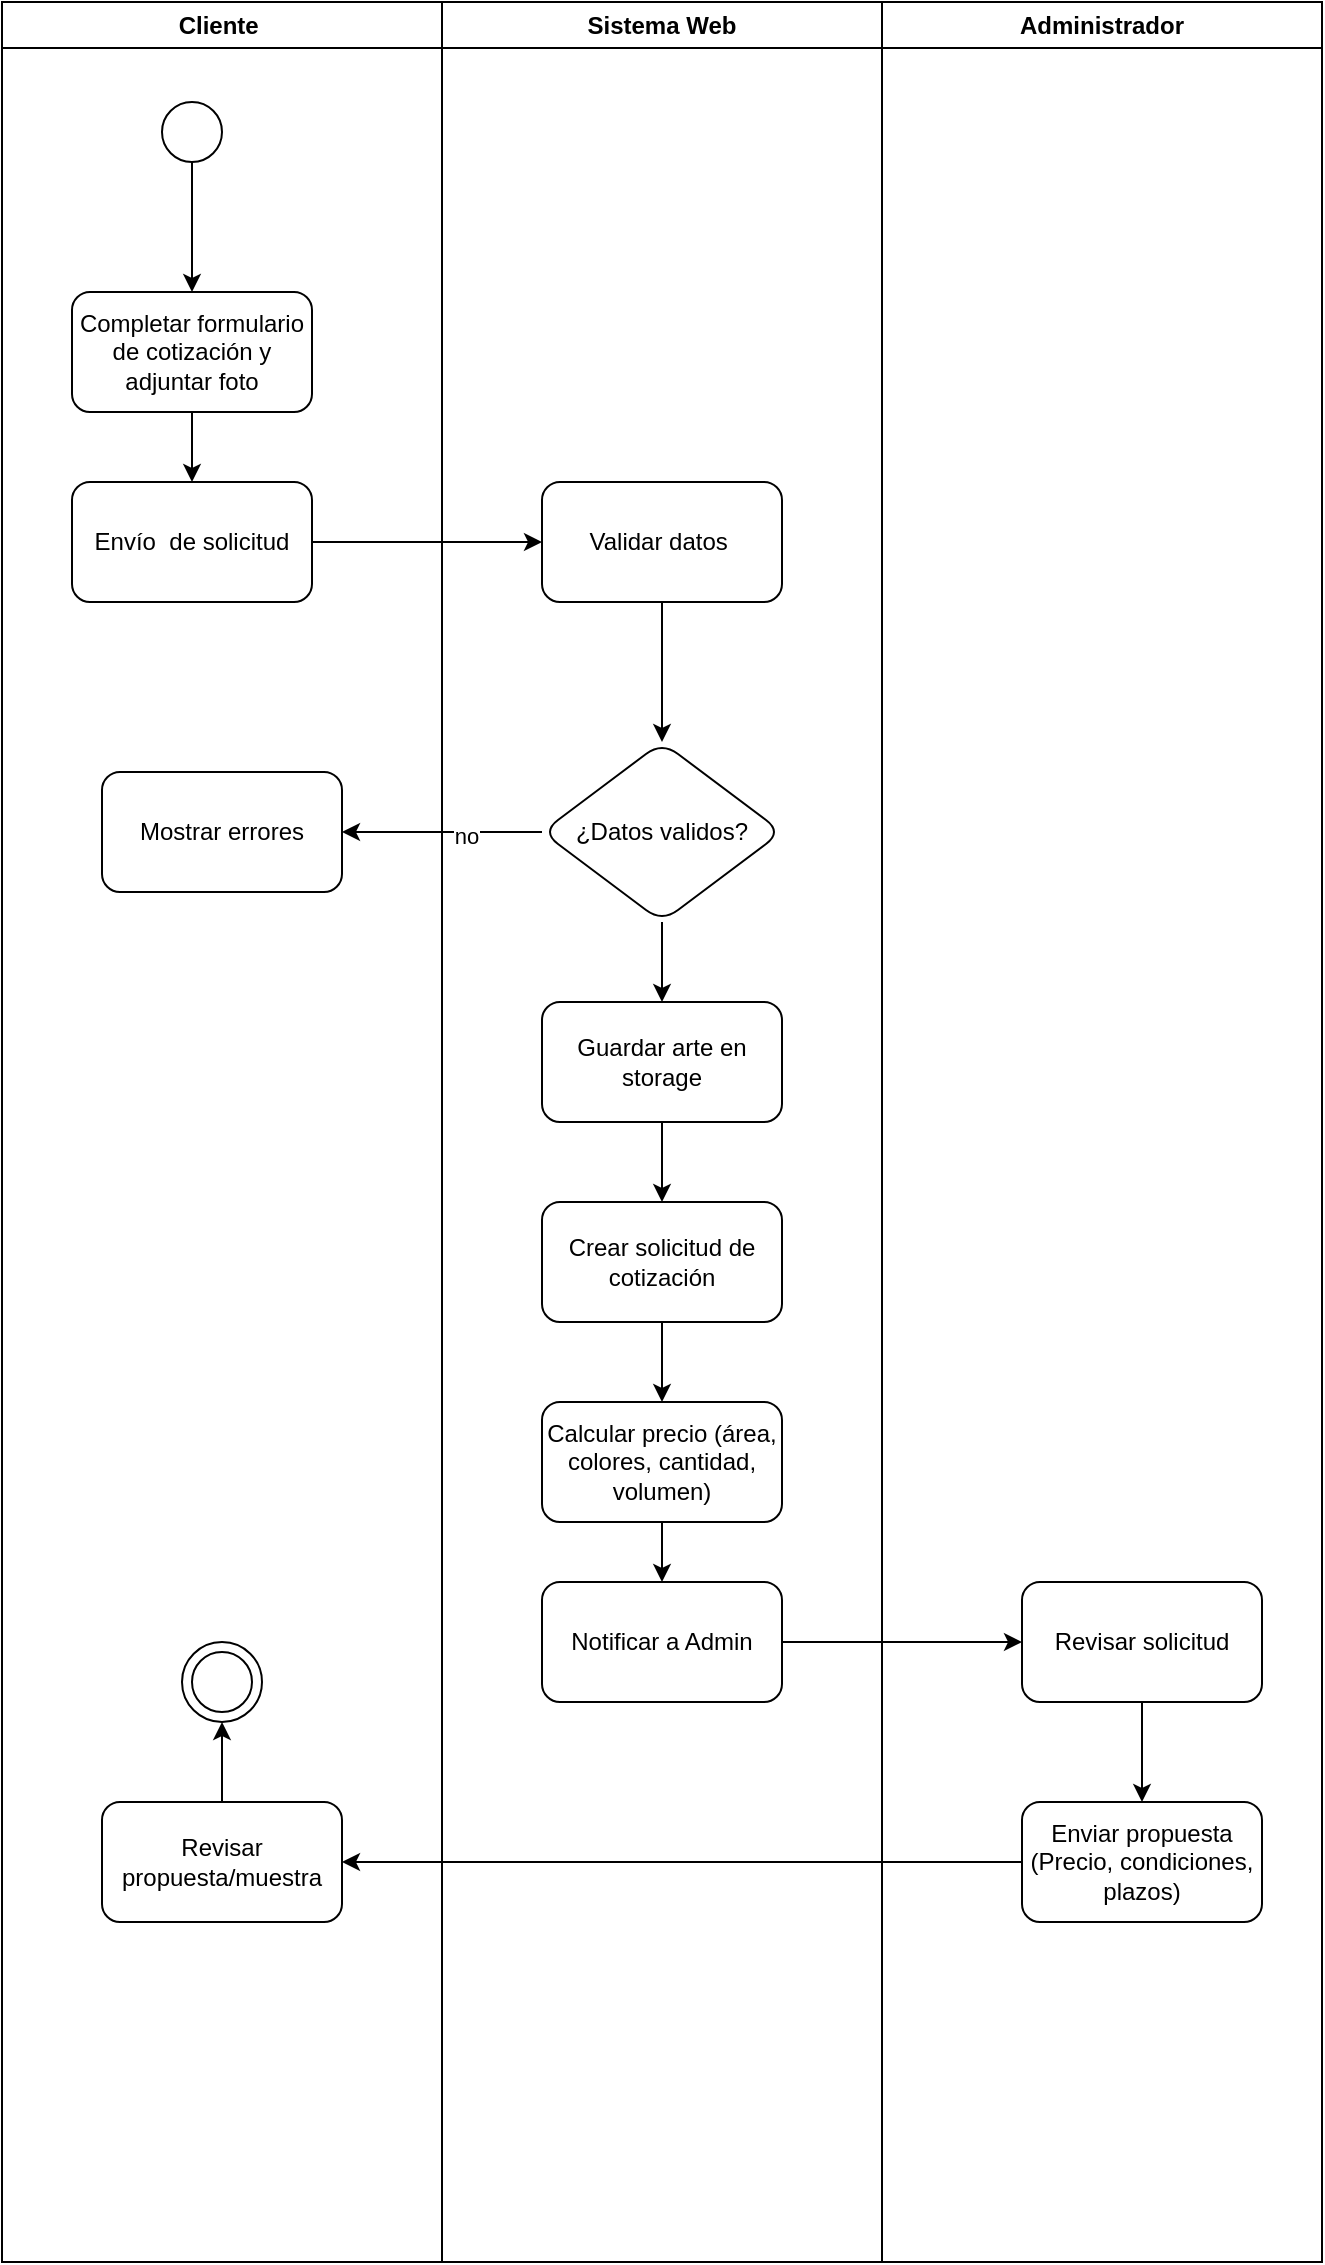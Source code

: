 <mxfile version="28.2.0">
  <diagram name="Página-1" id="C2McmHTMcghkWaj2xz4Y">
    <mxGraphModel grid="1" page="1" gridSize="10" guides="1" tooltips="1" connect="1" arrows="1" fold="1" pageScale="1" pageWidth="827" pageHeight="1169" math="0" shadow="0">
      <root>
        <mxCell id="0" />
        <mxCell id="1" parent="0" />
        <mxCell id="D2xvjAlod0kNGlaXnsn7-1" value="Cliente&amp;nbsp;" style="swimlane;whiteSpace=wrap;html=1;" vertex="1" parent="1">
          <mxGeometry x="130" y="100" width="220" height="1130" as="geometry" />
        </mxCell>
        <mxCell id="D2xvjAlod0kNGlaXnsn7-6" value="" style="edgeStyle=orthogonalEdgeStyle;rounded=0;orthogonalLoop=1;jettySize=auto;html=1;" edge="1" parent="D2xvjAlod0kNGlaXnsn7-1" source="D2xvjAlod0kNGlaXnsn7-4" target="D2xvjAlod0kNGlaXnsn7-5">
          <mxGeometry relative="1" as="geometry" />
        </mxCell>
        <mxCell id="D2xvjAlod0kNGlaXnsn7-4" value="" style="ellipse;whiteSpace=wrap;html=1;aspect=fixed;" vertex="1" parent="D2xvjAlod0kNGlaXnsn7-1">
          <mxGeometry x="80" y="50" width="30" height="30" as="geometry" />
        </mxCell>
        <mxCell id="D2xvjAlod0kNGlaXnsn7-8" value="" style="edgeStyle=orthogonalEdgeStyle;rounded=0;orthogonalLoop=1;jettySize=auto;html=1;" edge="1" parent="D2xvjAlod0kNGlaXnsn7-1" source="D2xvjAlod0kNGlaXnsn7-5" target="D2xvjAlod0kNGlaXnsn7-7">
          <mxGeometry relative="1" as="geometry" />
        </mxCell>
        <mxCell id="D2xvjAlod0kNGlaXnsn7-5" value="Completar formulario de cotización y adjuntar foto" style="rounded=1;whiteSpace=wrap;html=1;" vertex="1" parent="D2xvjAlod0kNGlaXnsn7-1">
          <mxGeometry x="35" y="145" width="120" height="60" as="geometry" />
        </mxCell>
        <mxCell id="D2xvjAlod0kNGlaXnsn7-7" value="Envío&amp;nbsp; de solicitud" style="rounded=1;whiteSpace=wrap;html=1;" vertex="1" parent="D2xvjAlod0kNGlaXnsn7-1">
          <mxGeometry x="35" y="240" width="120" height="60" as="geometry" />
        </mxCell>
        <mxCell id="D2xvjAlod0kNGlaXnsn7-15" value="Mostrar errores" style="rounded=1;whiteSpace=wrap;html=1;" vertex="1" parent="D2xvjAlod0kNGlaXnsn7-1">
          <mxGeometry x="50" y="385" width="120" height="60" as="geometry" />
        </mxCell>
        <mxCell id="D2xvjAlod0kNGlaXnsn7-43" style="edgeStyle=orthogonalEdgeStyle;rounded=0;orthogonalLoop=1;jettySize=auto;html=1;" edge="1" parent="D2xvjAlod0kNGlaXnsn7-1" source="D2xvjAlod0kNGlaXnsn7-40" target="D2xvjAlod0kNGlaXnsn7-42">
          <mxGeometry relative="1" as="geometry" />
        </mxCell>
        <mxCell id="D2xvjAlod0kNGlaXnsn7-40" value="Revisar propuesta/muestra" style="rounded=1;whiteSpace=wrap;html=1;" vertex="1" parent="D2xvjAlod0kNGlaXnsn7-1">
          <mxGeometry x="50" y="900" width="120" height="60" as="geometry" />
        </mxCell>
        <mxCell id="D2xvjAlod0kNGlaXnsn7-42" value="" style="ellipse;whiteSpace=wrap;html=1;aspect=fixed;" vertex="1" parent="D2xvjAlod0kNGlaXnsn7-1">
          <mxGeometry x="90" y="820" width="40" height="40" as="geometry" />
        </mxCell>
        <mxCell id="D2xvjAlod0kNGlaXnsn7-44" value="" style="ellipse;whiteSpace=wrap;html=1;aspect=fixed;" vertex="1" parent="D2xvjAlod0kNGlaXnsn7-1">
          <mxGeometry x="95" y="825" width="30" height="30" as="geometry" />
        </mxCell>
        <mxCell id="D2xvjAlod0kNGlaXnsn7-2" value="Sistema Web" style="swimlane;whiteSpace=wrap;html=1;" vertex="1" parent="1">
          <mxGeometry x="350" y="100" width="220" height="1130" as="geometry" />
        </mxCell>
        <mxCell id="D2xvjAlod0kNGlaXnsn7-12" value="" style="edgeStyle=orthogonalEdgeStyle;rounded=0;orthogonalLoop=1;jettySize=auto;html=1;" edge="1" parent="D2xvjAlod0kNGlaXnsn7-2" source="D2xvjAlod0kNGlaXnsn7-9" target="D2xvjAlod0kNGlaXnsn7-11">
          <mxGeometry relative="1" as="geometry" />
        </mxCell>
        <mxCell id="D2xvjAlod0kNGlaXnsn7-9" value="Validar datos&amp;nbsp;" style="rounded=1;whiteSpace=wrap;html=1;" vertex="1" parent="D2xvjAlod0kNGlaXnsn7-2">
          <mxGeometry x="50" y="240" width="120" height="60" as="geometry" />
        </mxCell>
        <mxCell id="D2xvjAlod0kNGlaXnsn7-23" value="" style="edgeStyle=orthogonalEdgeStyle;rounded=0;orthogonalLoop=1;jettySize=auto;html=1;" edge="1" parent="D2xvjAlod0kNGlaXnsn7-2" source="D2xvjAlod0kNGlaXnsn7-11" target="D2xvjAlod0kNGlaXnsn7-22">
          <mxGeometry relative="1" as="geometry" />
        </mxCell>
        <mxCell id="D2xvjAlod0kNGlaXnsn7-11" value="¿Datos validos?" style="rhombus;whiteSpace=wrap;html=1;rounded=1;" vertex="1" parent="D2xvjAlod0kNGlaXnsn7-2">
          <mxGeometry x="50" y="370" width="120" height="90" as="geometry" />
        </mxCell>
        <mxCell id="D2xvjAlod0kNGlaXnsn7-25" value="" style="edgeStyle=orthogonalEdgeStyle;rounded=0;orthogonalLoop=1;jettySize=auto;html=1;" edge="1" parent="D2xvjAlod0kNGlaXnsn7-2" source="D2xvjAlod0kNGlaXnsn7-22" target="D2xvjAlod0kNGlaXnsn7-24">
          <mxGeometry relative="1" as="geometry" />
        </mxCell>
        <mxCell id="D2xvjAlod0kNGlaXnsn7-22" value="Guardar arte en storage" style="whiteSpace=wrap;html=1;rounded=1;" vertex="1" parent="D2xvjAlod0kNGlaXnsn7-2">
          <mxGeometry x="50" y="500" width="120" height="60" as="geometry" />
        </mxCell>
        <mxCell id="D2xvjAlod0kNGlaXnsn7-27" value="" style="edgeStyle=orthogonalEdgeStyle;rounded=0;orthogonalLoop=1;jettySize=auto;html=1;" edge="1" parent="D2xvjAlod0kNGlaXnsn7-2" source="D2xvjAlod0kNGlaXnsn7-24" target="D2xvjAlod0kNGlaXnsn7-26">
          <mxGeometry relative="1" as="geometry" />
        </mxCell>
        <mxCell id="D2xvjAlod0kNGlaXnsn7-24" value="Crear solicitud de cotización" style="rounded=1;whiteSpace=wrap;html=1;" vertex="1" parent="D2xvjAlod0kNGlaXnsn7-2">
          <mxGeometry x="50" y="600" width="120" height="60" as="geometry" />
        </mxCell>
        <mxCell id="D2xvjAlod0kNGlaXnsn7-29" value="" style="edgeStyle=orthogonalEdgeStyle;rounded=0;orthogonalLoop=1;jettySize=auto;html=1;" edge="1" parent="D2xvjAlod0kNGlaXnsn7-2" source="D2xvjAlod0kNGlaXnsn7-26" target="D2xvjAlod0kNGlaXnsn7-28">
          <mxGeometry relative="1" as="geometry" />
        </mxCell>
        <mxCell id="D2xvjAlod0kNGlaXnsn7-26" value="Calcular precio (área, colores, cantidad, volumen)" style="rounded=1;whiteSpace=wrap;html=1;" vertex="1" parent="D2xvjAlod0kNGlaXnsn7-2">
          <mxGeometry x="50" y="700" width="120" height="60" as="geometry" />
        </mxCell>
        <mxCell id="D2xvjAlod0kNGlaXnsn7-28" value="Notificar a Admin" style="rounded=1;whiteSpace=wrap;html=1;" vertex="1" parent="D2xvjAlod0kNGlaXnsn7-2">
          <mxGeometry x="50" y="790" width="120" height="60" as="geometry" />
        </mxCell>
        <mxCell id="D2xvjAlod0kNGlaXnsn7-3" value="Administrador" style="swimlane;whiteSpace=wrap;html=1;" vertex="1" parent="1">
          <mxGeometry x="570" y="100" width="220" height="1130" as="geometry" />
        </mxCell>
        <mxCell id="D2xvjAlod0kNGlaXnsn7-39" value="" style="edgeStyle=orthogonalEdgeStyle;rounded=0;orthogonalLoop=1;jettySize=auto;html=1;" edge="1" parent="D2xvjAlod0kNGlaXnsn7-3" source="D2xvjAlod0kNGlaXnsn7-31" target="D2xvjAlod0kNGlaXnsn7-38">
          <mxGeometry relative="1" as="geometry" />
        </mxCell>
        <mxCell id="D2xvjAlod0kNGlaXnsn7-31" value="Revisar solicitud" style="rounded=1;whiteSpace=wrap;html=1;" vertex="1" parent="D2xvjAlod0kNGlaXnsn7-3">
          <mxGeometry x="70" y="790" width="120" height="60" as="geometry" />
        </mxCell>
        <mxCell id="D2xvjAlod0kNGlaXnsn7-38" value="Enviar propuesta (Precio, condiciones, plazos)" style="rounded=1;whiteSpace=wrap;html=1;" vertex="1" parent="D2xvjAlod0kNGlaXnsn7-3">
          <mxGeometry x="70" y="900" width="120" height="60" as="geometry" />
        </mxCell>
        <mxCell id="D2xvjAlod0kNGlaXnsn7-10" value="" style="edgeStyle=orthogonalEdgeStyle;rounded=0;orthogonalLoop=1;jettySize=auto;html=1;" edge="1" parent="1" source="D2xvjAlod0kNGlaXnsn7-7" target="D2xvjAlod0kNGlaXnsn7-9">
          <mxGeometry relative="1" as="geometry" />
        </mxCell>
        <mxCell id="D2xvjAlod0kNGlaXnsn7-20" style="edgeStyle=orthogonalEdgeStyle;rounded=0;orthogonalLoop=1;jettySize=auto;html=1;entryX=1;entryY=0.5;entryDx=0;entryDy=0;" edge="1" parent="1" source="D2xvjAlod0kNGlaXnsn7-11" target="D2xvjAlod0kNGlaXnsn7-15">
          <mxGeometry relative="1" as="geometry" />
        </mxCell>
        <mxCell id="D2xvjAlod0kNGlaXnsn7-21" value="no" style="edgeLabel;html=1;align=center;verticalAlign=middle;resizable=0;points=[];" connectable="0" vertex="1" parent="D2xvjAlod0kNGlaXnsn7-20">
          <mxGeometry x="-0.229" y="2" relative="1" as="geometry">
            <mxPoint as="offset" />
          </mxGeometry>
        </mxCell>
        <mxCell id="D2xvjAlod0kNGlaXnsn7-32" value="" style="edgeStyle=orthogonalEdgeStyle;rounded=0;orthogonalLoop=1;jettySize=auto;html=1;" edge="1" parent="1" source="D2xvjAlod0kNGlaXnsn7-28" target="D2xvjAlod0kNGlaXnsn7-31">
          <mxGeometry relative="1" as="geometry" />
        </mxCell>
        <mxCell id="D2xvjAlod0kNGlaXnsn7-41" style="edgeStyle=orthogonalEdgeStyle;rounded=0;orthogonalLoop=1;jettySize=auto;html=1;" edge="1" parent="1" source="D2xvjAlod0kNGlaXnsn7-38" target="D2xvjAlod0kNGlaXnsn7-40">
          <mxGeometry relative="1" as="geometry" />
        </mxCell>
      </root>
    </mxGraphModel>
  </diagram>
</mxfile>
